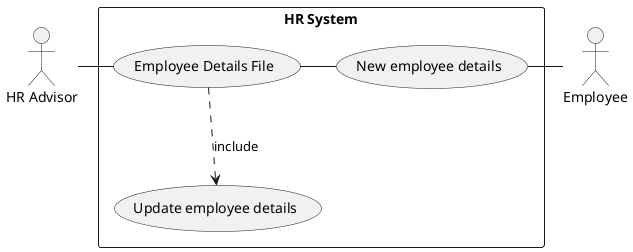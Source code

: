 @startuml
actor HR as "HR Advisor"

actor employee as "Employee"

rectangle "HR System" {


    usecase UC5 as "Employee Details File"

    usecase UC4 as "New employee details"

    usecase UCa as "Update employee details"

    HR - UC5
        UC5 ..> UCa : include
        UC4 - employee
        UC5 - UC4
@enduml